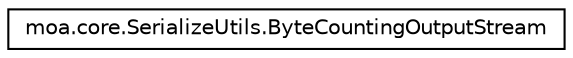 digraph G
{
  edge [fontname="Helvetica",fontsize="10",labelfontname="Helvetica",labelfontsize="10"];
  node [fontname="Helvetica",fontsize="10",shape=record];
  rankdir=LR;
  Node1 [label="moa.core.SerializeUtils.ByteCountingOutputStream",height=0.2,width=0.4,color="black", fillcolor="white", style="filled",URL="$classmoa_1_1core_1_1SerializeUtils_1_1ByteCountingOutputStream.html"];
}
